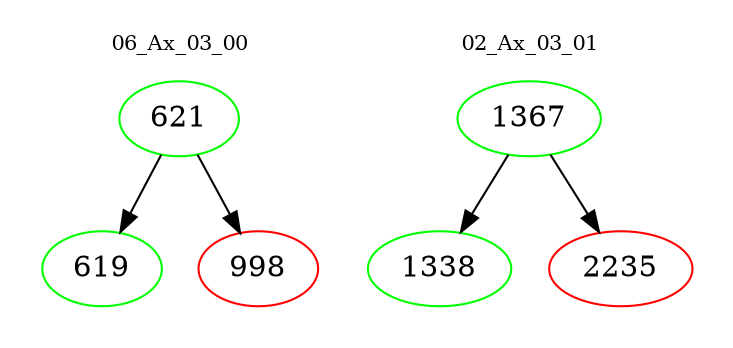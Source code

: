digraph{
subgraph cluster_0 {
color = white
label = "06_Ax_03_00";
fontsize=10;
T0_621 [label="621", color="green"]
T0_621 -> T0_619 [color="black"]
T0_619 [label="619", color="green"]
T0_621 -> T0_998 [color="black"]
T0_998 [label="998", color="red"]
}
subgraph cluster_1 {
color = white
label = "02_Ax_03_01";
fontsize=10;
T1_1367 [label="1367", color="green"]
T1_1367 -> T1_1338 [color="black"]
T1_1338 [label="1338", color="green"]
T1_1367 -> T1_2235 [color="black"]
T1_2235 [label="2235", color="red"]
}
}
